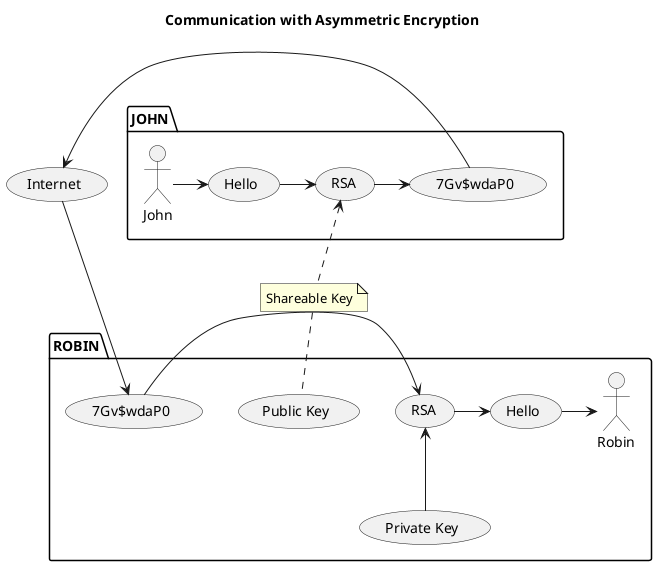 @startuml

title Communication with Asymmetric Encryption

package JOHN {
	actor John as john
	(Hello) as (out)
	(RSA) as (jrsa)
	(7Gv$wdaP0) as (encout)
}
package ROBIN {
	actor Robin as robin
	(Hello) as (in)
	(RSA) as (rrsa)
	(Private Key) as (rpvtkey)
	(Public Key) as (rpubkey)
	(7Gv$wdaP0) as (encin)
}
(Internet) as (net)

note "Shareable Key" as N1
(rpubkey) .up. N1
N1 .up.> (jrsa)

john -> (out)
(out) -> (jrsa)
(jrsa) -> (encout)
(encout) -> (net)

(net) -> (encin)
(encin) -> (rrsa)
(rpvtkey) -up-> (rrsa)
(rrsa) -> (in)
(in) -> robin

@enduml
